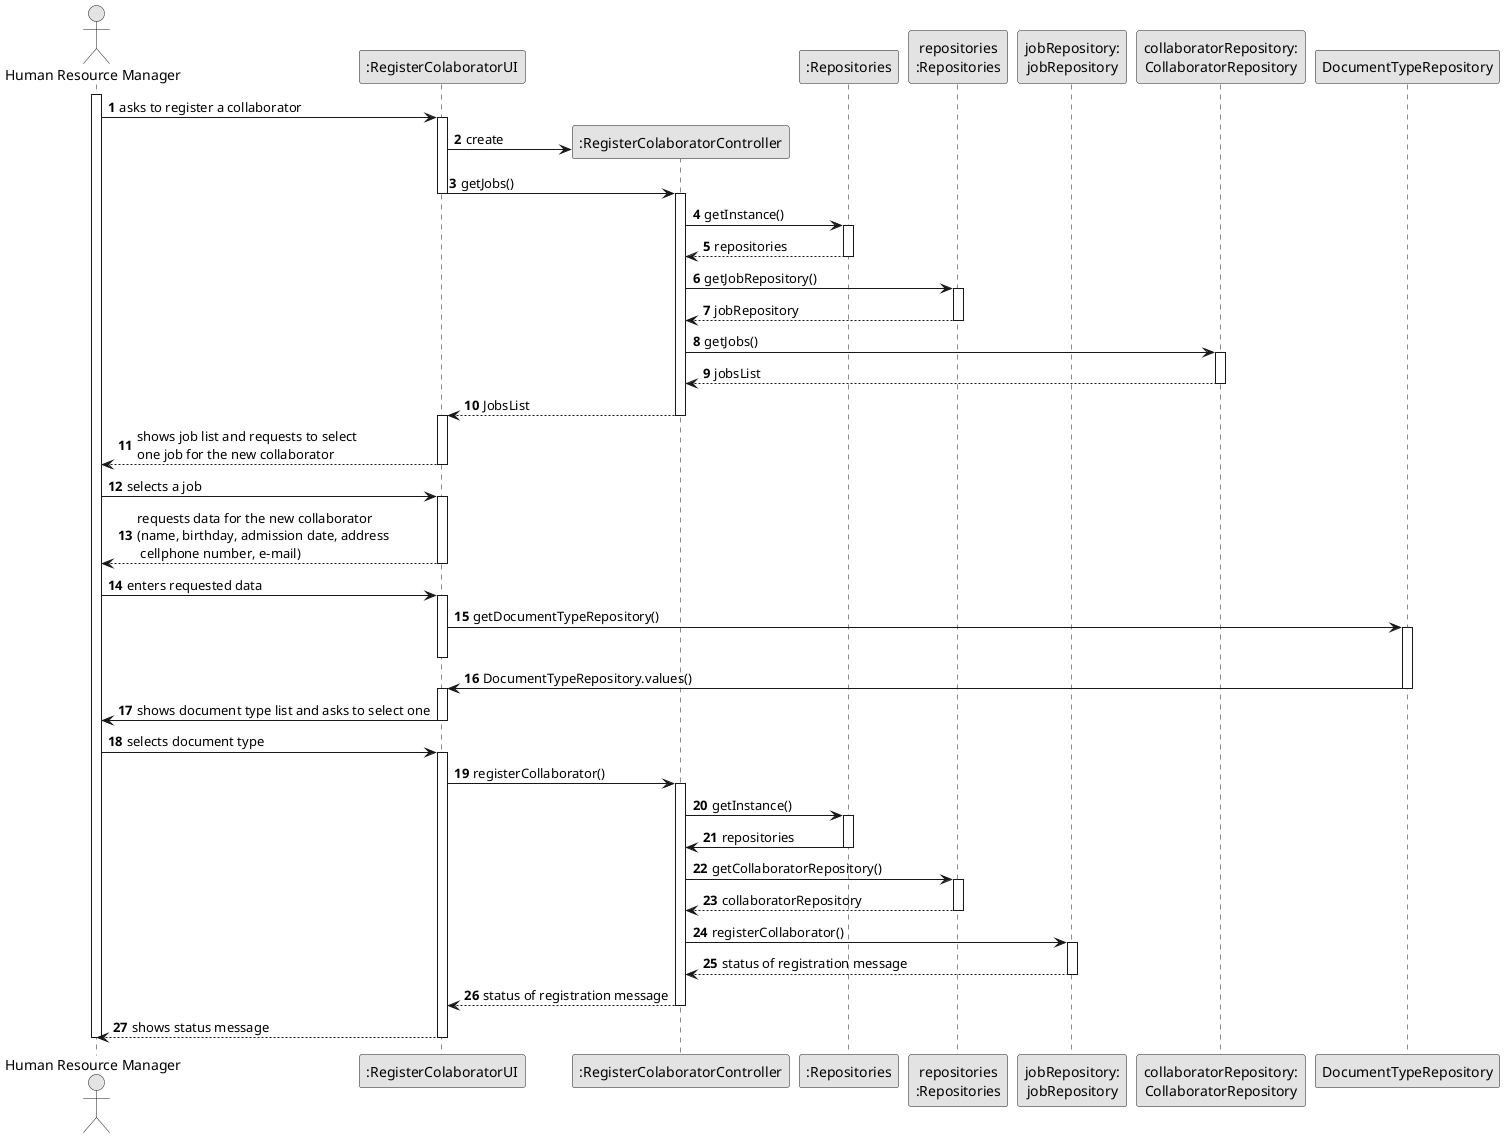 @startuml
skinparam monochrome true
skinparam packageStyle rectangle
    skinparam shadowing false

    autonumber

    'hide footbox
    actor "Human Resource Manager" as HRM
    participant ":RegisterColaboratorUI" as UI
    participant ":RegisterColaboratorController" as CTRL
    participant ":Repositories" as RepositorySingleton
    participant "repositories\n:Repositories" as PLAT
    participant "jobRepository:\njobRepository" as SkillRepository
    participant "collaboratorRepository:\nCollaboratorRepository" as collaboratorRepository
    participant "DocumentTypeRepository" as DocumentTypeRepository
    activate HRM

            HRM -> UI : asks to register a collaborator
            activate UI


    '            UI --> ADM : requests data (reference, description,  informal \n description, technical description, duration, cost)
                'create CTRL
                UI -> CTRL** : create

                UI -> CTRL : getJobs()
                deactivate UI
                activate CTRL

                    CTRL -> RepositorySingleton : getInstance()
                    activate RepositorySingleton

                        RepositorySingleton --> CTRL: repositories
                    deactivate RepositorySingleton

                    CTRL -> PLAT : getJobRepository()
                    activate PLAT

                        PLAT --> CTRL: jobRepository
                    deactivate PLAT

                    CTRL -> collaboratorRepository : getJobs()
                    activate collaboratorRepository

                        collaboratorRepository--> CTRL : jobsList
                    deactivate collaboratorRepository

                    CTRL --> UI : JobsList
                    deactivate RepositorySingleton
                    activate UI
                deactivate CTRL

                UI --> HRM : shows job list and requests to select \none job for the new collaborator
            deactivate UI

        HRM -> UI : selects a job
        activate UI
        HRM <-- UI : requests data for the new collaborator \n(name, birthday, admission date, address\n cellphone number, e-mail)
        deactivate UI
        HRM -> UI : enters requested data
        activate UI
        UI -> DocumentTypeRepository : getDocumentTypeRepository()
        activate "DocumentTypeRepository"
        deactivate UI
        DocumentTypeRepository -> UI : DocumentTypeRepository.values()
        deactivate DocumentTypeRepository
        activate UI

        UI -> HRM : shows document type list and asks to select one
        deactivate UI
        HRM -> UI : selects document type
        activate UI

           UI -> CTRL : registerCollaborator()
               activate CTRL
                 CTRL -> RepositorySingleton : getInstance()
                 activate RepositorySingleton
                   RepositorySingleton -> CTRL : repositories
                 deactivate RepositorySingleton

                 CTRL -> PLAT : getCollaboratorRepository()
                 activate PLAT
                   PLAT --> CTRL : collaboratorRepository
                 deactivate PLAT

                 CTRL -> SkillRepository : registerCollaborator()
                 activate SkillRepository
                   SkillRepository --> CTRL : status of registration message
                 deactivate SkillRepository
                 CTRL --> UI : status of registration message
               deactivate CTRL

              UI --> HRM : shows status message
                          deactivate UI


    deactivate HRM

@enduml